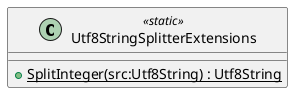 @startuml
class Utf8StringSplitterExtensions <<static>> {
    + {static} SplitInteger(src:Utf8String) : Utf8String
}
@enduml
